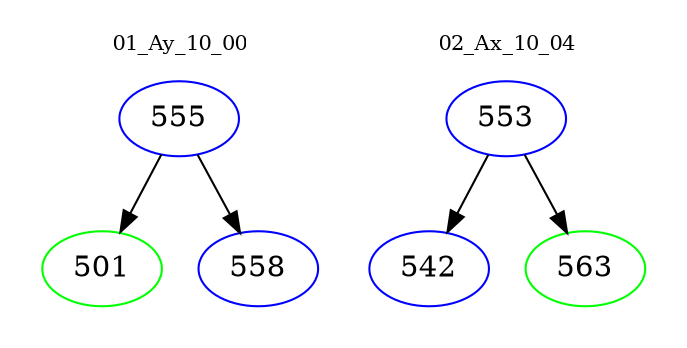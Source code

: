digraph{
subgraph cluster_0 {
color = white
label = "01_Ay_10_00";
fontsize=10;
T0_555 [label="555", color="blue"]
T0_555 -> T0_501 [color="black"]
T0_501 [label="501", color="green"]
T0_555 -> T0_558 [color="black"]
T0_558 [label="558", color="blue"]
}
subgraph cluster_1 {
color = white
label = "02_Ax_10_04";
fontsize=10;
T1_553 [label="553", color="blue"]
T1_553 -> T1_542 [color="black"]
T1_542 [label="542", color="blue"]
T1_553 -> T1_563 [color="black"]
T1_563 [label="563", color="green"]
}
}
